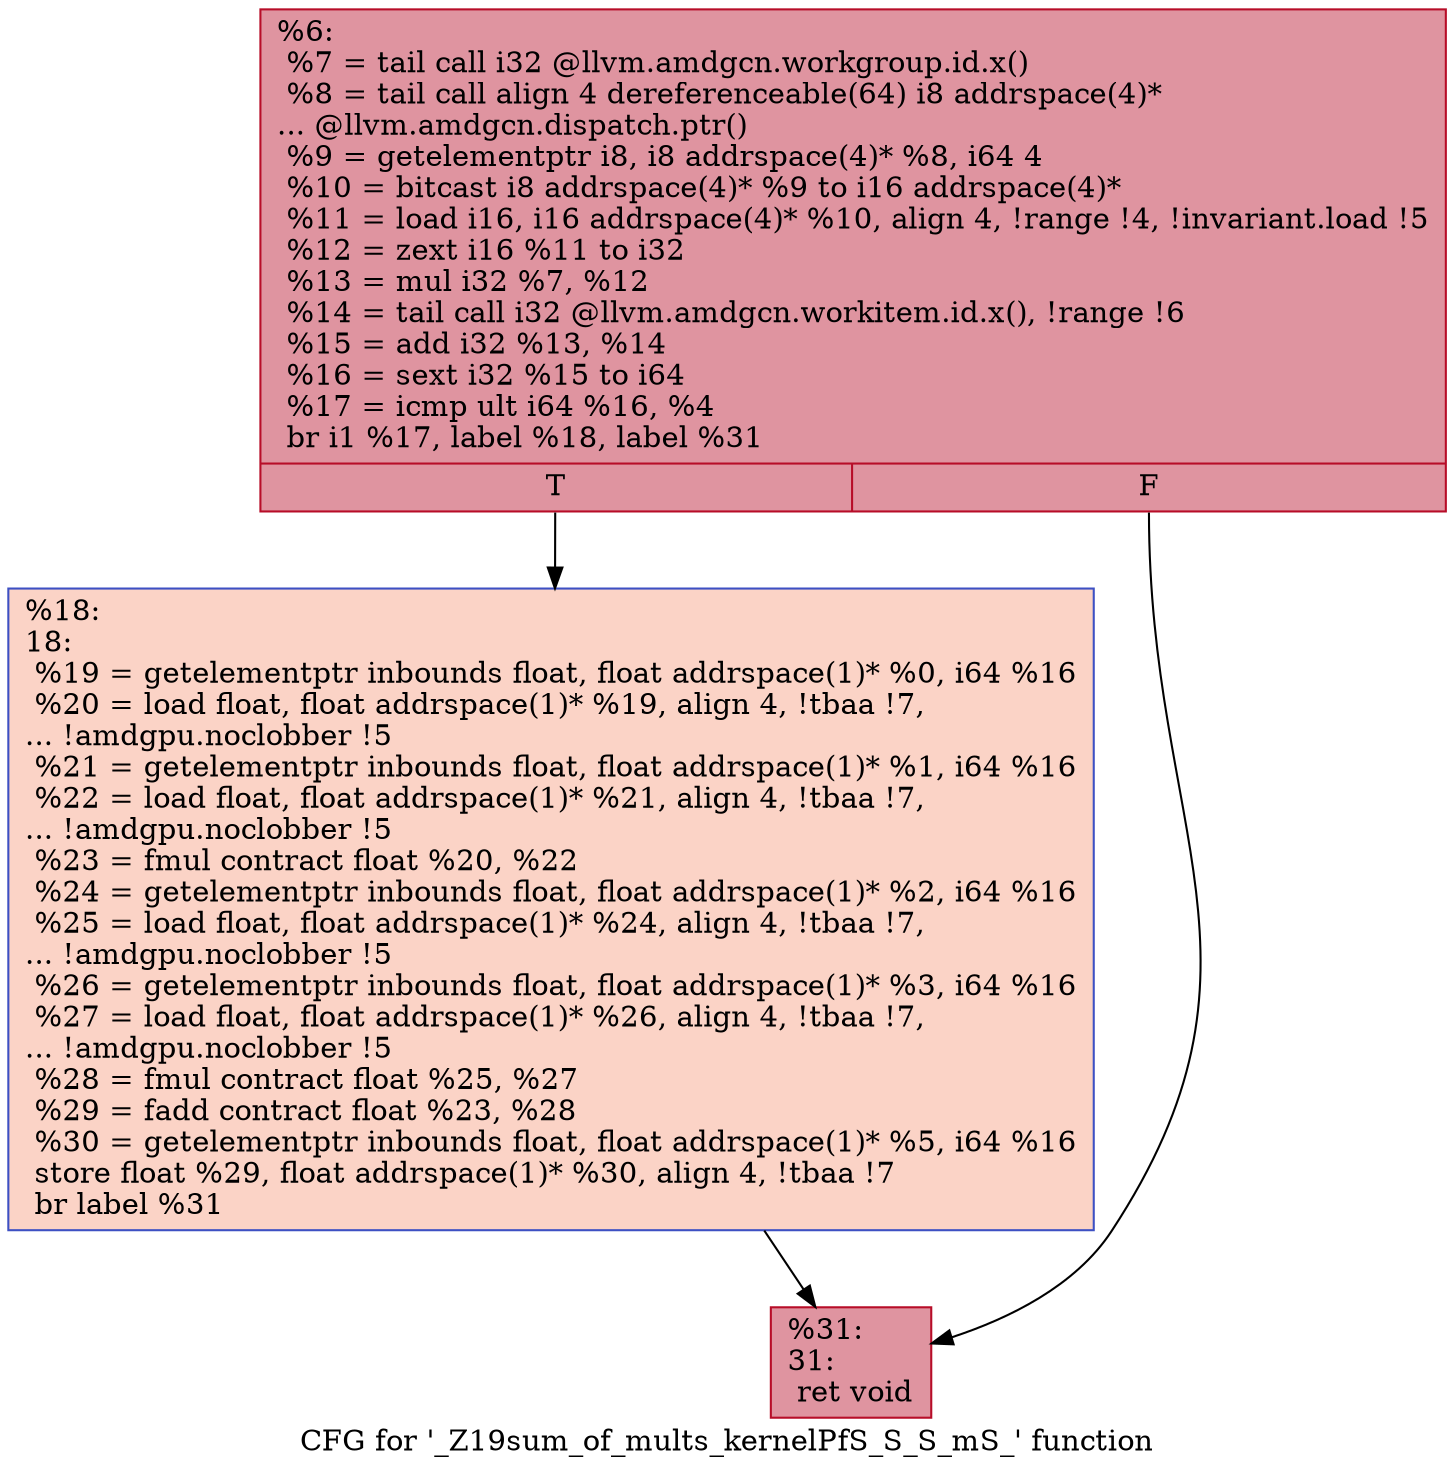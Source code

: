 digraph "CFG for '_Z19sum_of_mults_kernelPfS_S_S_mS_' function" {
	label="CFG for '_Z19sum_of_mults_kernelPfS_S_S_mS_' function";

	Node0x62c2370 [shape=record,color="#b70d28ff", style=filled, fillcolor="#b70d2870",label="{%6:\l  %7 = tail call i32 @llvm.amdgcn.workgroup.id.x()\l  %8 = tail call align 4 dereferenceable(64) i8 addrspace(4)*\l... @llvm.amdgcn.dispatch.ptr()\l  %9 = getelementptr i8, i8 addrspace(4)* %8, i64 4\l  %10 = bitcast i8 addrspace(4)* %9 to i16 addrspace(4)*\l  %11 = load i16, i16 addrspace(4)* %10, align 4, !range !4, !invariant.load !5\l  %12 = zext i16 %11 to i32\l  %13 = mul i32 %7, %12\l  %14 = tail call i32 @llvm.amdgcn.workitem.id.x(), !range !6\l  %15 = add i32 %13, %14\l  %16 = sext i32 %15 to i64\l  %17 = icmp ult i64 %16, %4\l  br i1 %17, label %18, label %31\l|{<s0>T|<s1>F}}"];
	Node0x62c2370:s0 -> Node0x62c4370;
	Node0x62c2370:s1 -> Node0x62c4400;
	Node0x62c4370 [shape=record,color="#3d50c3ff", style=filled, fillcolor="#f59c7d70",label="{%18:\l18:                                               \l  %19 = getelementptr inbounds float, float addrspace(1)* %0, i64 %16\l  %20 = load float, float addrspace(1)* %19, align 4, !tbaa !7,\l... !amdgpu.noclobber !5\l  %21 = getelementptr inbounds float, float addrspace(1)* %1, i64 %16\l  %22 = load float, float addrspace(1)* %21, align 4, !tbaa !7,\l... !amdgpu.noclobber !5\l  %23 = fmul contract float %20, %22\l  %24 = getelementptr inbounds float, float addrspace(1)* %2, i64 %16\l  %25 = load float, float addrspace(1)* %24, align 4, !tbaa !7,\l... !amdgpu.noclobber !5\l  %26 = getelementptr inbounds float, float addrspace(1)* %3, i64 %16\l  %27 = load float, float addrspace(1)* %26, align 4, !tbaa !7,\l... !amdgpu.noclobber !5\l  %28 = fmul contract float %25, %27\l  %29 = fadd contract float %23, %28\l  %30 = getelementptr inbounds float, float addrspace(1)* %5, i64 %16\l  store float %29, float addrspace(1)* %30, align 4, !tbaa !7\l  br label %31\l}"];
	Node0x62c4370 -> Node0x62c4400;
	Node0x62c4400 [shape=record,color="#b70d28ff", style=filled, fillcolor="#b70d2870",label="{%31:\l31:                                               \l  ret void\l}"];
}
